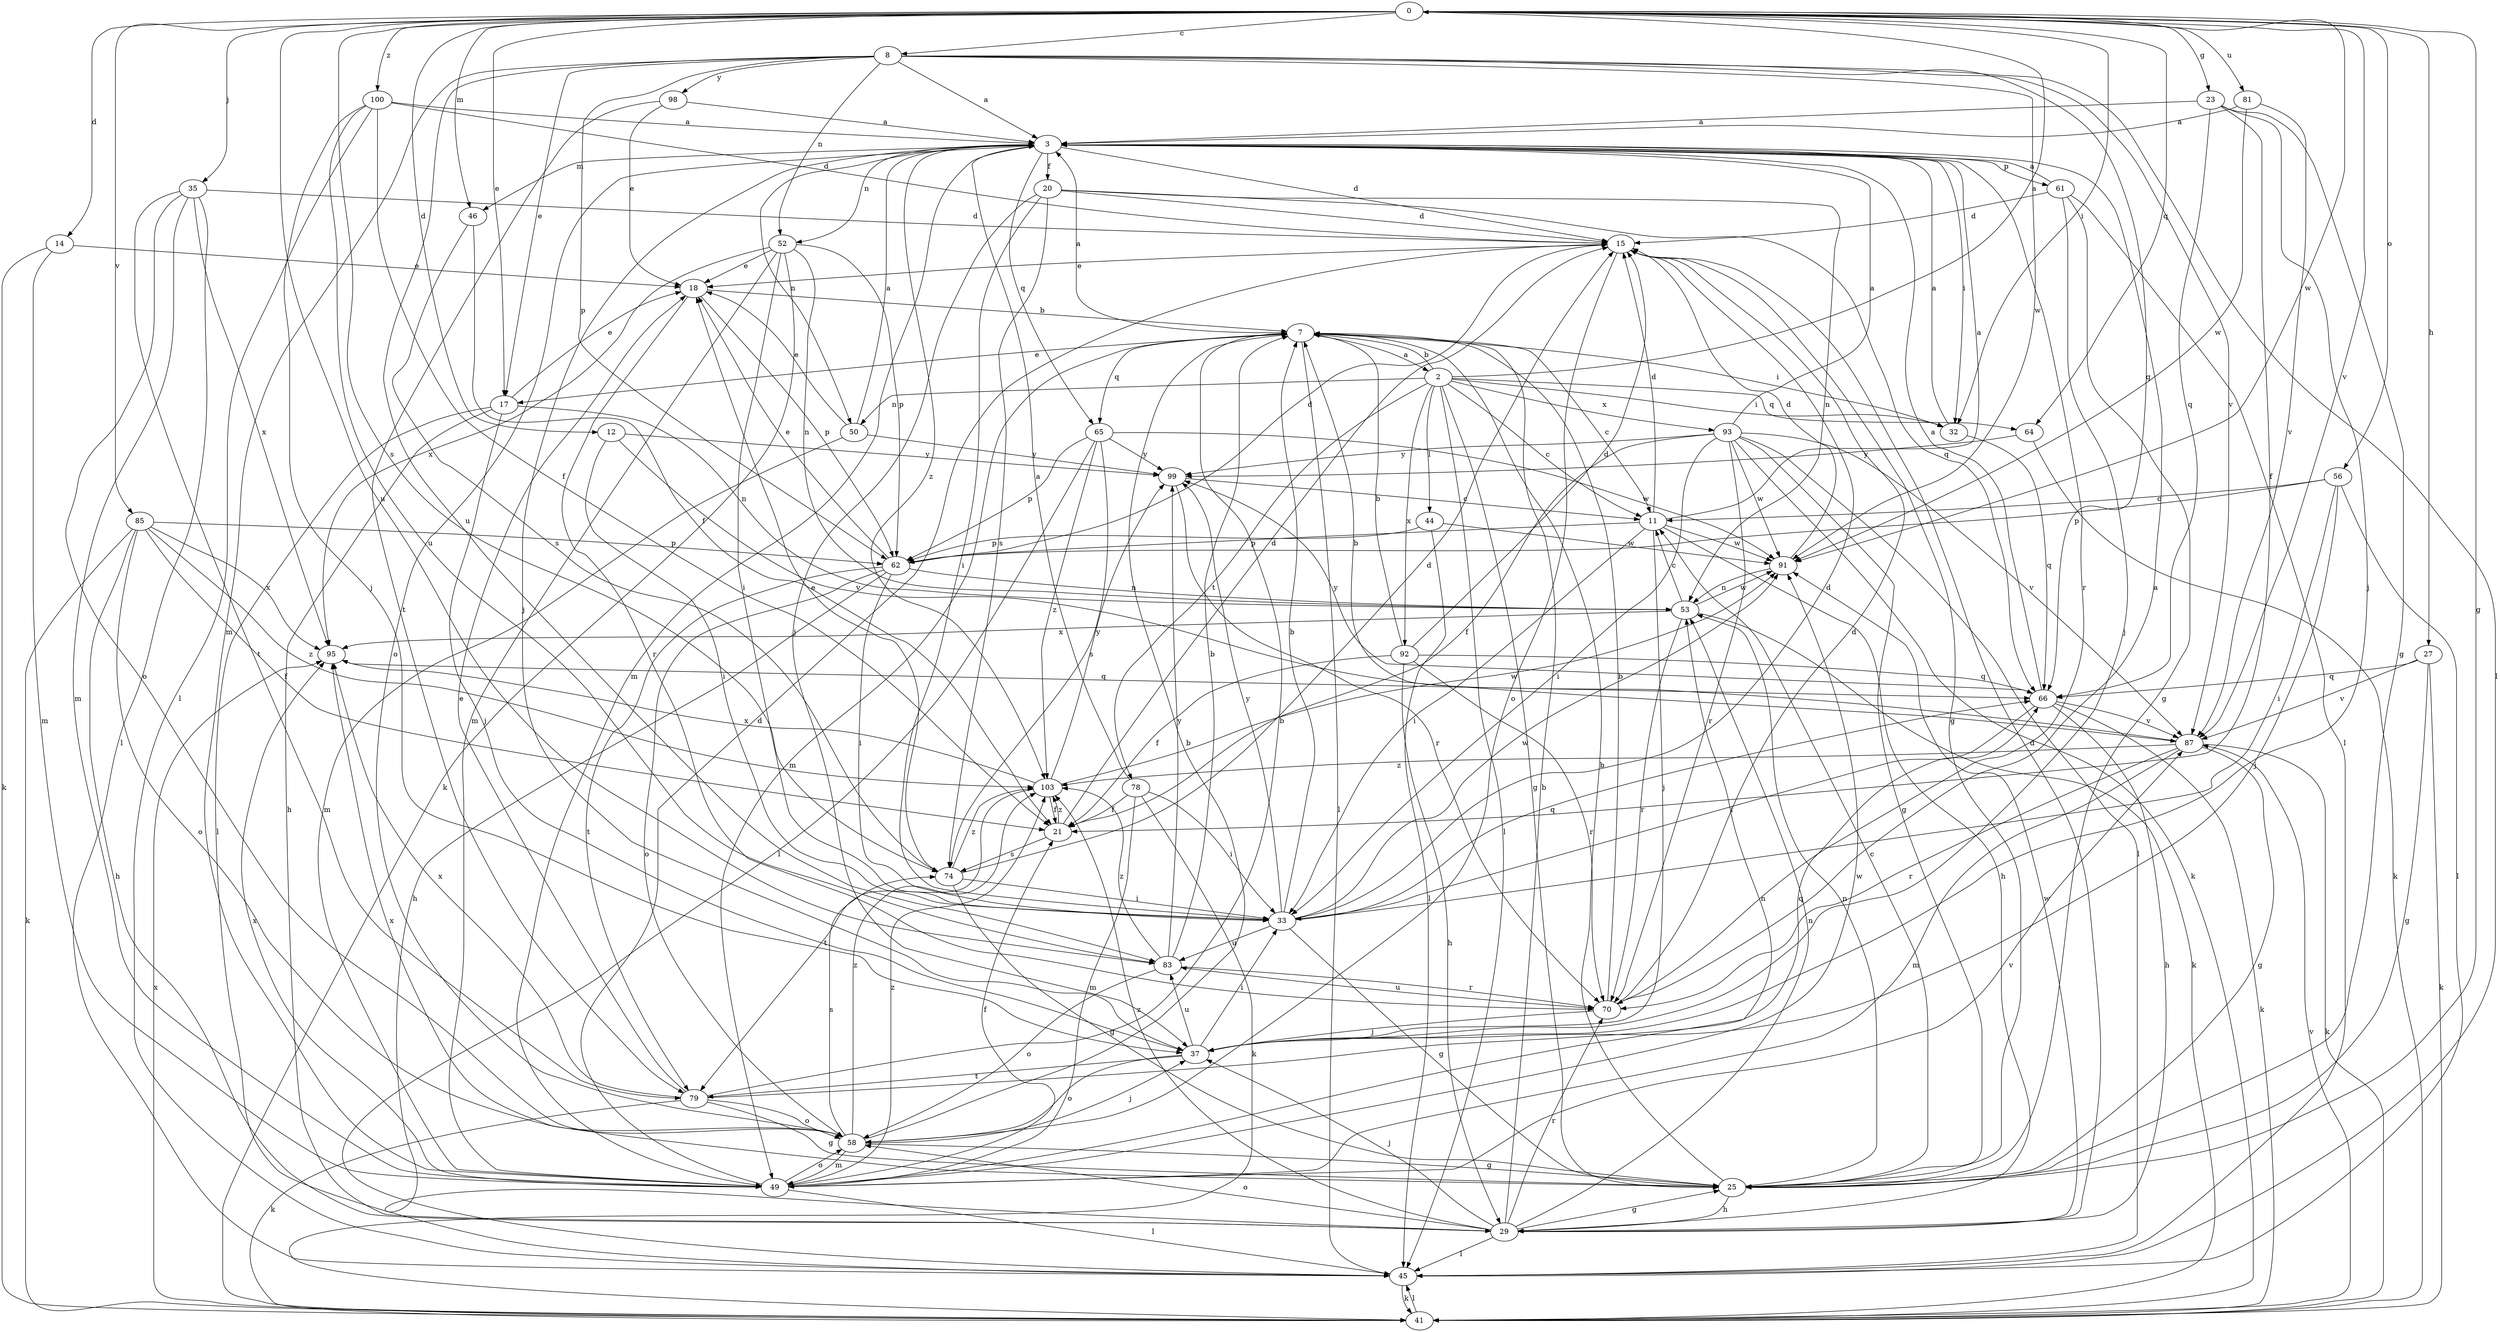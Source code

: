 strict digraph  {
0;
2;
3;
7;
8;
11;
12;
14;
15;
17;
18;
20;
21;
23;
25;
27;
29;
32;
33;
35;
37;
41;
44;
45;
46;
49;
50;
52;
53;
56;
58;
61;
62;
64;
65;
66;
70;
74;
78;
79;
81;
83;
85;
87;
91;
92;
93;
95;
98;
99;
100;
103;
0 -> 8  [label=c];
0 -> 12  [label=d];
0 -> 14  [label=d];
0 -> 17  [label=e];
0 -> 23  [label=g];
0 -> 25  [label=g];
0 -> 27  [label=h];
0 -> 32  [label=i];
0 -> 35  [label=j];
0 -> 46  [label=m];
0 -> 56  [label=o];
0 -> 64  [label=q];
0 -> 74  [label=s];
0 -> 81  [label=u];
0 -> 83  [label=u];
0 -> 85  [label=v];
0 -> 87  [label=v];
0 -> 91  [label=w];
0 -> 100  [label=z];
2 -> 0  [label=a];
2 -> 7  [label=b];
2 -> 11  [label=c];
2 -> 25  [label=g];
2 -> 32  [label=i];
2 -> 44  [label=l];
2 -> 45  [label=l];
2 -> 50  [label=n];
2 -> 64  [label=q];
2 -> 78  [label=t];
2 -> 92  [label=x];
2 -> 93  [label=x];
3 -> 15  [label=d];
3 -> 20  [label=f];
3 -> 32  [label=i];
3 -> 37  [label=j];
3 -> 46  [label=m];
3 -> 49  [label=m];
3 -> 50  [label=n];
3 -> 52  [label=n];
3 -> 58  [label=o];
3 -> 61  [label=p];
3 -> 65  [label=q];
3 -> 70  [label=r];
3 -> 103  [label=z];
7 -> 2  [label=a];
7 -> 3  [label=a];
7 -> 11  [label=c];
7 -> 17  [label=e];
7 -> 32  [label=i];
7 -> 45  [label=l];
7 -> 49  [label=m];
7 -> 65  [label=q];
8 -> 3  [label=a];
8 -> 17  [label=e];
8 -> 45  [label=l];
8 -> 49  [label=m];
8 -> 52  [label=n];
8 -> 62  [label=p];
8 -> 66  [label=q];
8 -> 83  [label=u];
8 -> 87  [label=v];
8 -> 91  [label=w];
8 -> 98  [label=y];
11 -> 3  [label=a];
11 -> 15  [label=d];
11 -> 29  [label=h];
11 -> 33  [label=i];
11 -> 37  [label=j];
11 -> 62  [label=p];
11 -> 91  [label=w];
12 -> 33  [label=i];
12 -> 87  [label=v];
12 -> 99  [label=y];
14 -> 18  [label=e];
14 -> 41  [label=k];
14 -> 49  [label=m];
15 -> 18  [label=e];
15 -> 25  [label=g];
15 -> 58  [label=o];
17 -> 18  [label=e];
17 -> 29  [label=h];
17 -> 37  [label=j];
17 -> 45  [label=l];
17 -> 53  [label=n];
18 -> 7  [label=b];
18 -> 62  [label=p];
18 -> 70  [label=r];
20 -> 15  [label=d];
20 -> 33  [label=i];
20 -> 37  [label=j];
20 -> 53  [label=n];
20 -> 66  [label=q];
20 -> 74  [label=s];
21 -> 15  [label=d];
21 -> 74  [label=s];
21 -> 103  [label=z];
23 -> 3  [label=a];
23 -> 21  [label=f];
23 -> 25  [label=g];
23 -> 37  [label=j];
23 -> 66  [label=q];
25 -> 7  [label=b];
25 -> 11  [label=c];
25 -> 29  [label=h];
25 -> 53  [label=n];
25 -> 95  [label=x];
27 -> 25  [label=g];
27 -> 41  [label=k];
27 -> 66  [label=q];
27 -> 87  [label=v];
29 -> 7  [label=b];
29 -> 15  [label=d];
29 -> 25  [label=g];
29 -> 37  [label=j];
29 -> 45  [label=l];
29 -> 53  [label=n];
29 -> 58  [label=o];
29 -> 70  [label=r];
29 -> 91  [label=w];
29 -> 103  [label=z];
32 -> 3  [label=a];
32 -> 66  [label=q];
33 -> 7  [label=b];
33 -> 15  [label=d];
33 -> 25  [label=g];
33 -> 66  [label=q];
33 -> 83  [label=u];
33 -> 91  [label=w];
33 -> 99  [label=y];
35 -> 15  [label=d];
35 -> 45  [label=l];
35 -> 49  [label=m];
35 -> 58  [label=o];
35 -> 79  [label=t];
35 -> 95  [label=x];
37 -> 33  [label=i];
37 -> 58  [label=o];
37 -> 79  [label=t];
37 -> 83  [label=u];
41 -> 45  [label=l];
41 -> 87  [label=v];
41 -> 95  [label=x];
44 -> 45  [label=l];
44 -> 62  [label=p];
44 -> 91  [label=w];
45 -> 41  [label=k];
46 -> 21  [label=f];
46 -> 74  [label=s];
49 -> 15  [label=d];
49 -> 21  [label=f];
49 -> 45  [label=l];
49 -> 53  [label=n];
49 -> 58  [label=o];
49 -> 87  [label=v];
49 -> 91  [label=w];
49 -> 95  [label=x];
49 -> 103  [label=z];
50 -> 3  [label=a];
50 -> 18  [label=e];
50 -> 49  [label=m];
50 -> 99  [label=y];
52 -> 18  [label=e];
52 -> 33  [label=i];
52 -> 41  [label=k];
52 -> 49  [label=m];
52 -> 53  [label=n];
52 -> 62  [label=p];
52 -> 95  [label=x];
53 -> 11  [label=c];
53 -> 41  [label=k];
53 -> 70  [label=r];
53 -> 91  [label=w];
53 -> 95  [label=x];
56 -> 11  [label=c];
56 -> 33  [label=i];
56 -> 37  [label=j];
56 -> 45  [label=l];
56 -> 62  [label=p];
58 -> 7  [label=b];
58 -> 25  [label=g];
58 -> 37  [label=j];
58 -> 49  [label=m];
58 -> 74  [label=s];
58 -> 103  [label=z];
61 -> 3  [label=a];
61 -> 15  [label=d];
61 -> 25  [label=g];
61 -> 37  [label=j];
61 -> 45  [label=l];
62 -> 15  [label=d];
62 -> 18  [label=e];
62 -> 29  [label=h];
62 -> 33  [label=i];
62 -> 53  [label=n];
62 -> 58  [label=o];
62 -> 79  [label=t];
64 -> 41  [label=k];
64 -> 99  [label=y];
65 -> 45  [label=l];
65 -> 62  [label=p];
65 -> 74  [label=s];
65 -> 91  [label=w];
65 -> 99  [label=y];
65 -> 103  [label=z];
66 -> 3  [label=a];
66 -> 29  [label=h];
66 -> 33  [label=i];
66 -> 41  [label=k];
66 -> 87  [label=v];
66 -> 99  [label=y];
70 -> 3  [label=a];
70 -> 7  [label=b];
70 -> 15  [label=d];
70 -> 37  [label=j];
70 -> 83  [label=u];
74 -> 15  [label=d];
74 -> 18  [label=e];
74 -> 25  [label=g];
74 -> 33  [label=i];
74 -> 103  [label=z];
78 -> 3  [label=a];
78 -> 21  [label=f];
78 -> 33  [label=i];
78 -> 41  [label=k];
78 -> 49  [label=m];
79 -> 7  [label=b];
79 -> 18  [label=e];
79 -> 25  [label=g];
79 -> 41  [label=k];
79 -> 58  [label=o];
79 -> 66  [label=q];
79 -> 95  [label=x];
81 -> 3  [label=a];
81 -> 87  [label=v];
81 -> 91  [label=w];
83 -> 7  [label=b];
83 -> 58  [label=o];
83 -> 70  [label=r];
83 -> 99  [label=y];
83 -> 103  [label=z];
85 -> 21  [label=f];
85 -> 29  [label=h];
85 -> 41  [label=k];
85 -> 58  [label=o];
85 -> 62  [label=p];
85 -> 95  [label=x];
85 -> 103  [label=z];
87 -> 7  [label=b];
87 -> 25  [label=g];
87 -> 41  [label=k];
87 -> 49  [label=m];
87 -> 70  [label=r];
87 -> 103  [label=z];
91 -> 15  [label=d];
91 -> 53  [label=n];
92 -> 7  [label=b];
92 -> 15  [label=d];
92 -> 21  [label=f];
92 -> 29  [label=h];
92 -> 66  [label=q];
92 -> 70  [label=r];
93 -> 3  [label=a];
93 -> 21  [label=f];
93 -> 25  [label=g];
93 -> 33  [label=i];
93 -> 41  [label=k];
93 -> 45  [label=l];
93 -> 70  [label=r];
93 -> 87  [label=v];
93 -> 91  [label=w];
93 -> 99  [label=y];
95 -> 66  [label=q];
98 -> 3  [label=a];
98 -> 18  [label=e];
98 -> 79  [label=t];
99 -> 11  [label=c];
99 -> 70  [label=r];
100 -> 3  [label=a];
100 -> 15  [label=d];
100 -> 21  [label=f];
100 -> 37  [label=j];
100 -> 45  [label=l];
100 -> 83  [label=u];
103 -> 21  [label=f];
103 -> 79  [label=t];
103 -> 91  [label=w];
103 -> 95  [label=x];
103 -> 99  [label=y];
}
